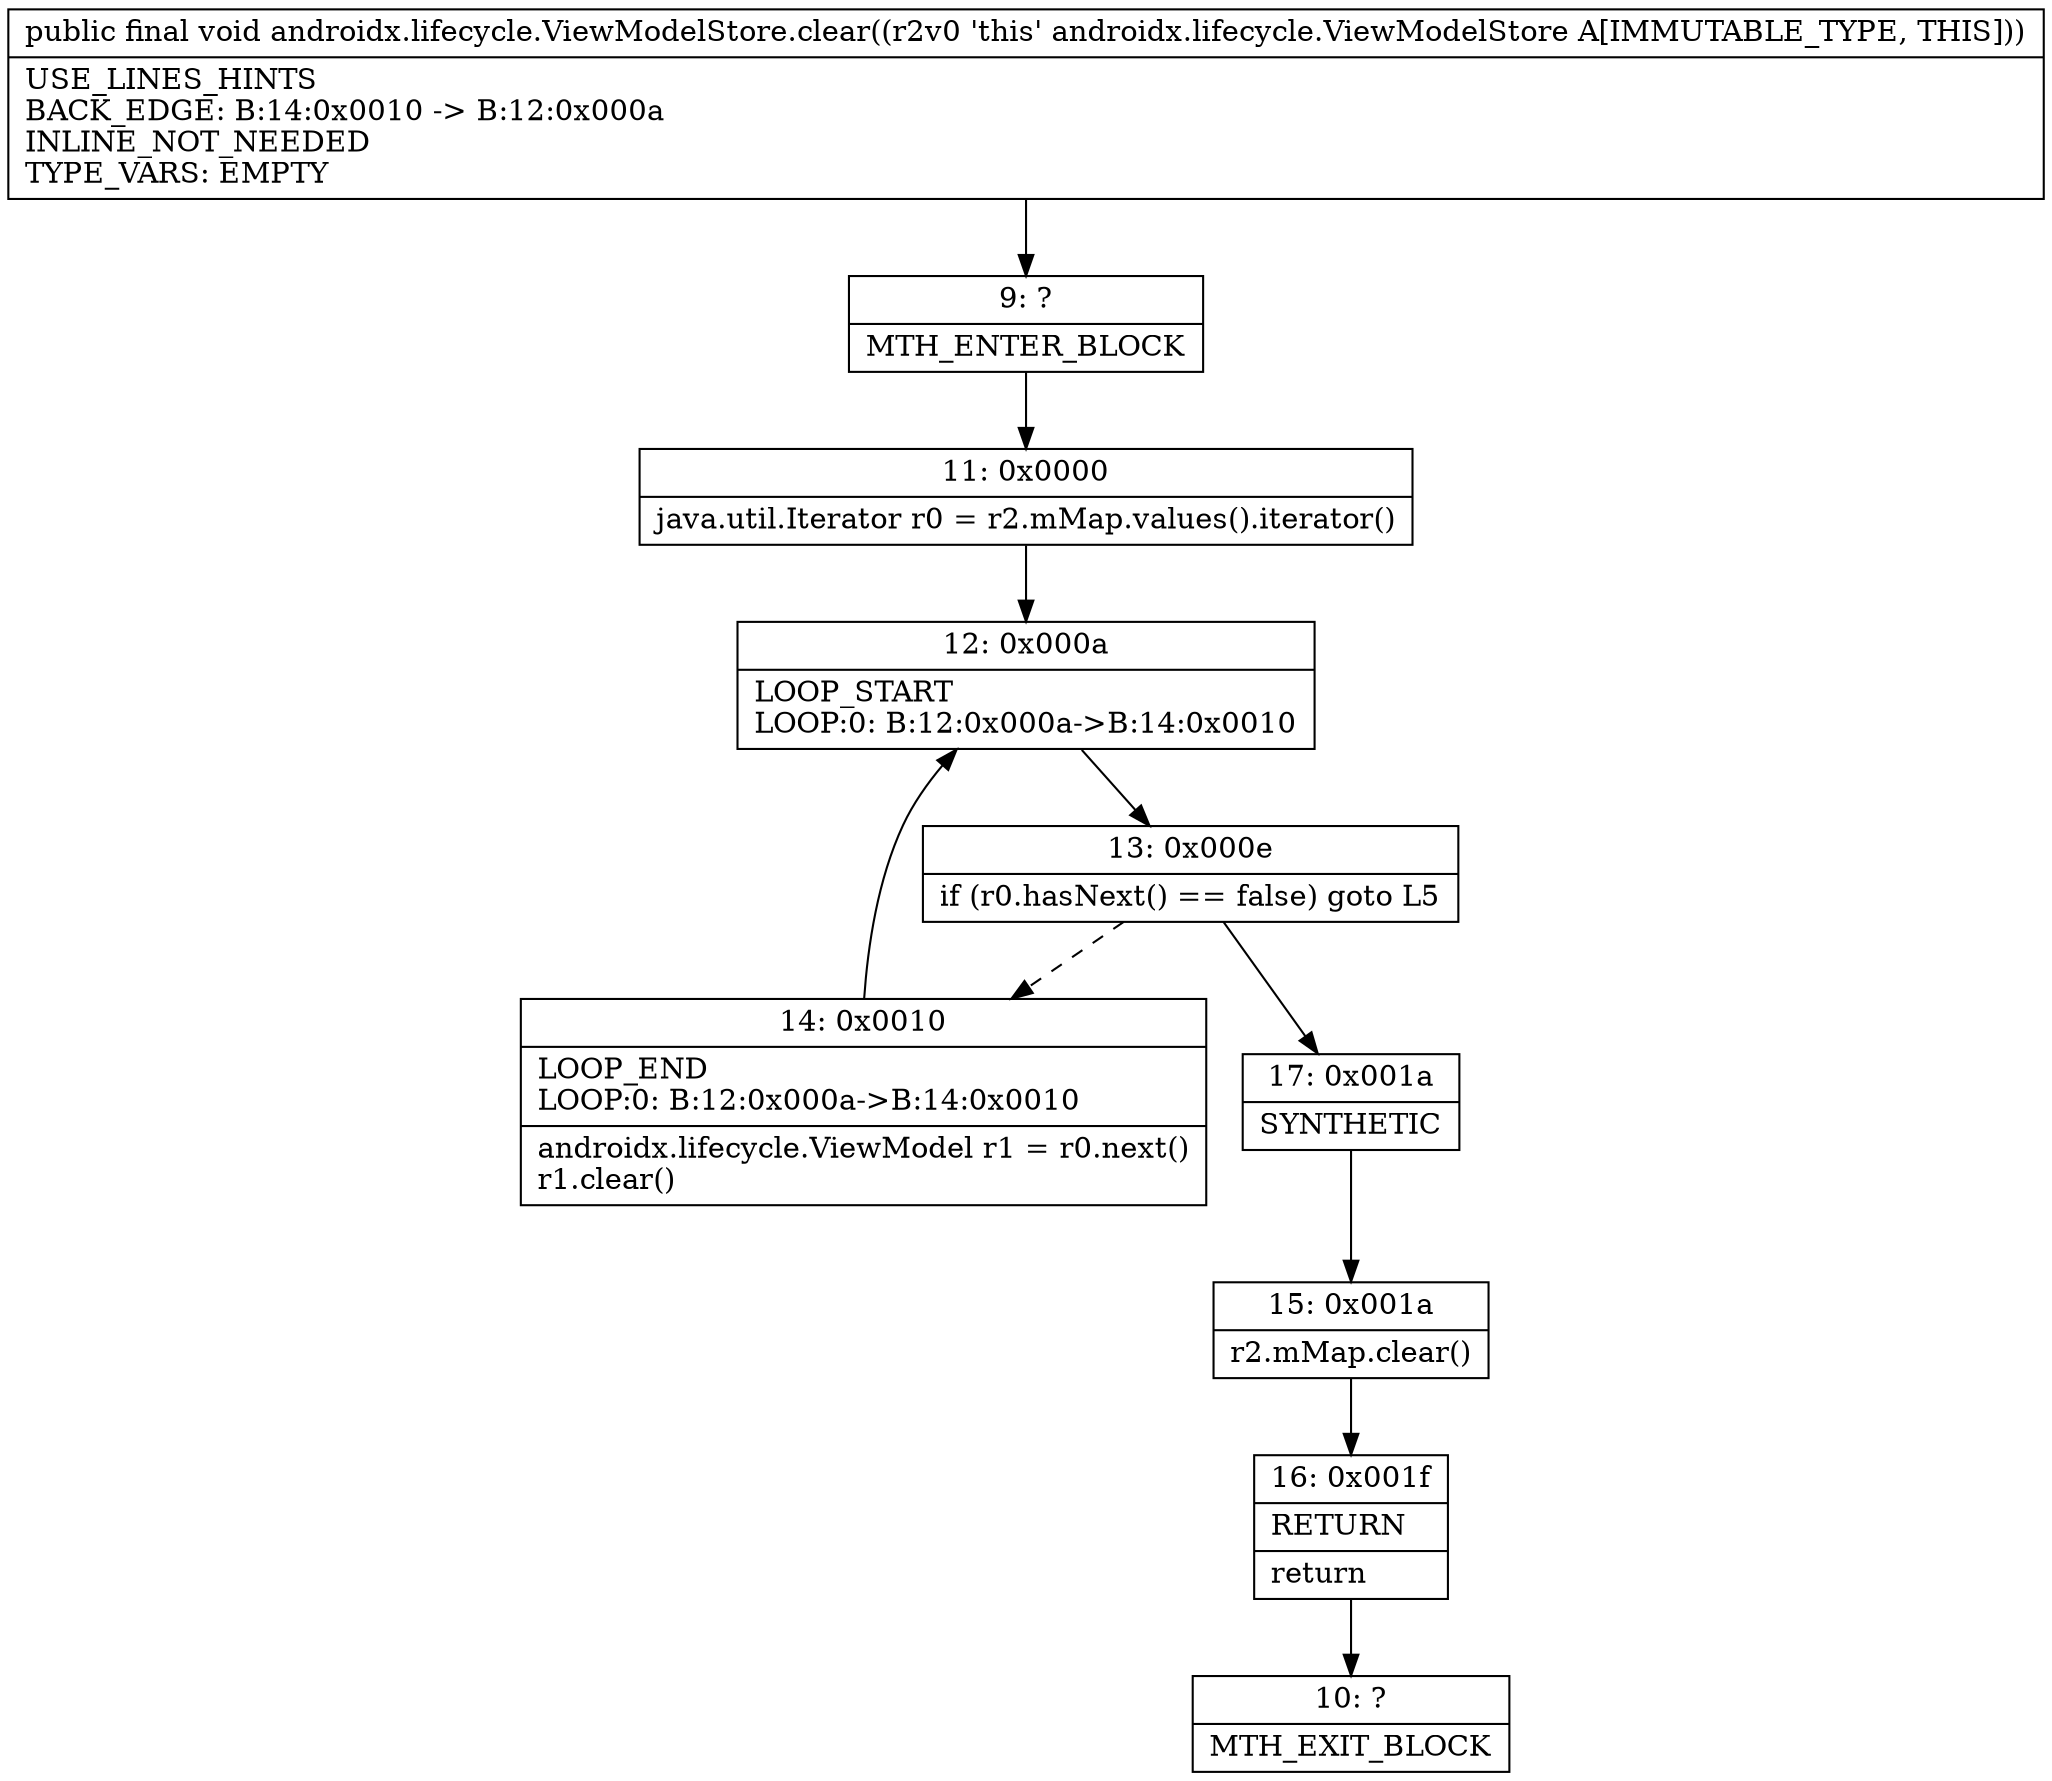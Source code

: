 digraph "CFG forandroidx.lifecycle.ViewModelStore.clear()V" {
Node_9 [shape=record,label="{9\:\ ?|MTH_ENTER_BLOCK\l}"];
Node_11 [shape=record,label="{11\:\ 0x0000|java.util.Iterator r0 = r2.mMap.values().iterator()\l}"];
Node_12 [shape=record,label="{12\:\ 0x000a|LOOP_START\lLOOP:0: B:12:0x000a\-\>B:14:0x0010\l}"];
Node_13 [shape=record,label="{13\:\ 0x000e|if (r0.hasNext() == false) goto L5\l}"];
Node_14 [shape=record,label="{14\:\ 0x0010|LOOP_END\lLOOP:0: B:12:0x000a\-\>B:14:0x0010\l|androidx.lifecycle.ViewModel r1 = r0.next()\lr1.clear()\l}"];
Node_17 [shape=record,label="{17\:\ 0x001a|SYNTHETIC\l}"];
Node_15 [shape=record,label="{15\:\ 0x001a|r2.mMap.clear()\l}"];
Node_16 [shape=record,label="{16\:\ 0x001f|RETURN\l|return\l}"];
Node_10 [shape=record,label="{10\:\ ?|MTH_EXIT_BLOCK\l}"];
MethodNode[shape=record,label="{public final void androidx.lifecycle.ViewModelStore.clear((r2v0 'this' androidx.lifecycle.ViewModelStore A[IMMUTABLE_TYPE, THIS]))  | USE_LINES_HINTS\lBACK_EDGE: B:14:0x0010 \-\> B:12:0x000a\lINLINE_NOT_NEEDED\lTYPE_VARS: EMPTY\l}"];
MethodNode -> Node_9;Node_9 -> Node_11;
Node_11 -> Node_12;
Node_12 -> Node_13;
Node_13 -> Node_14[style=dashed];
Node_13 -> Node_17;
Node_14 -> Node_12;
Node_17 -> Node_15;
Node_15 -> Node_16;
Node_16 -> Node_10;
}

